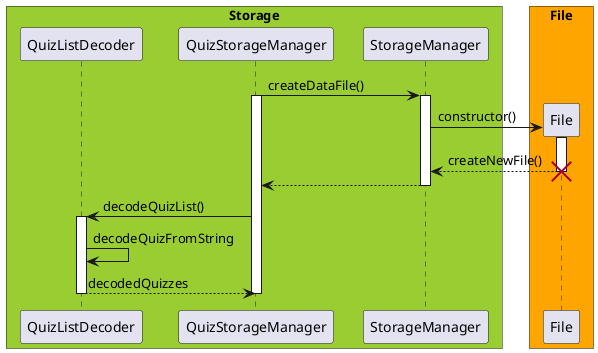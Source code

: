 @startuml

skinparam ParticipantPadding 10
skinparam BoxPadding 5

box "Storage" #YellowGreen
participant QuizListDecoder
participant QuizStorageManager
participant StorageManager
end box

box "File" #orange
participant File
end box

QuizStorageManager -> StorageManager : createDataFile()
activate QuizStorageManager
activate StorageManager
StorageManager -> File ** : constructor()
activate File
File --> StorageManager : createNewFile()
deactivate File
destroy File
StorageManager --> QuizStorageManager
deactivate StorageManager
QuizStorageManager -> QuizListDecoder : decodeQuizList()
activate QuizListDecoder
QuizListDecoder -> QuizListDecoder : decodeQuizFromString
QuizListDecoder --> QuizStorageManager : decodedQuizzes
deactivate QuizListDecoder
deactivate QuizStorageManager


@enduml